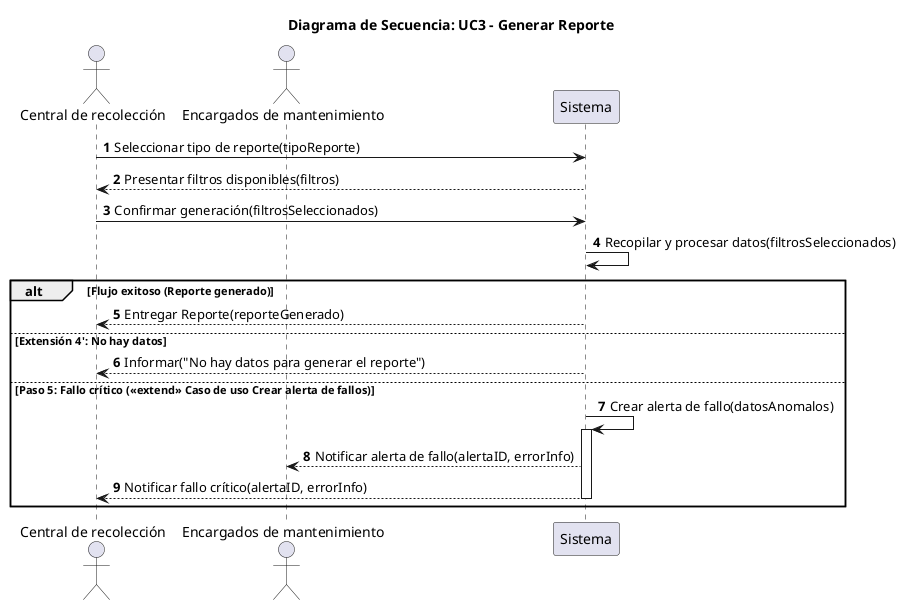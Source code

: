 @startuml
' --- Configuración ---
autonumber
title "Diagrama de Secuencia: UC3 - Generar Reporte"

' --- Actores y Participantes ---
actor "Central de recolección" as Central
actor "Encargados de mantenimiento" as Mantenimiento
participant "Sistema" as Sistema

' --- Flujo ---

' 1. El usuario selecciona el tipo de reporte
Central -> Sistema: Seleccionar tipo de reporte(tipoReporte)


' 2. El sistema presenta los filtros
Sistema --> Central: Presentar filtros disponibles(filtros)

' 3. El usuario confirma la generación
Central -> Sistema: Confirmar generación(filtrosSeleccionados)

' 4. El sistema recopila los datos
Sistema -> Sistema: Recopilar y procesar datos(filtrosSeleccionados)

' Aquí se manejan los 3 posibles resultados del procesamiento
alt Flujo exitoso (Reporte generado)
    ' 4. ...y los presenta
    Sistema --> Central: Entregar Reporte(reporteGenerado)
else Extensión 4': No hay datos
    ' 4'. No hay datos para generar el reporte
    Sistema --> Central: Informar("No hay datos para generar el reporte")
else Paso 5: Fallo crítico (<<extend>> Caso de uso Crear alerta de fallos)
    ' 5. se ejecuta el caso "Crear alerta de fallos"
    Sistema -> Sistema: Crear alerta de fallo(datosAnomalos)
    activate Sistema
    Sistema --> Mantenimiento: Notificar alerta de fallo(alertaID, errorInfo)
    Sistema --> Central: Notificar fallo crítico(alertaID, errorInfo)
    deactivate Sistema
end

@enduml